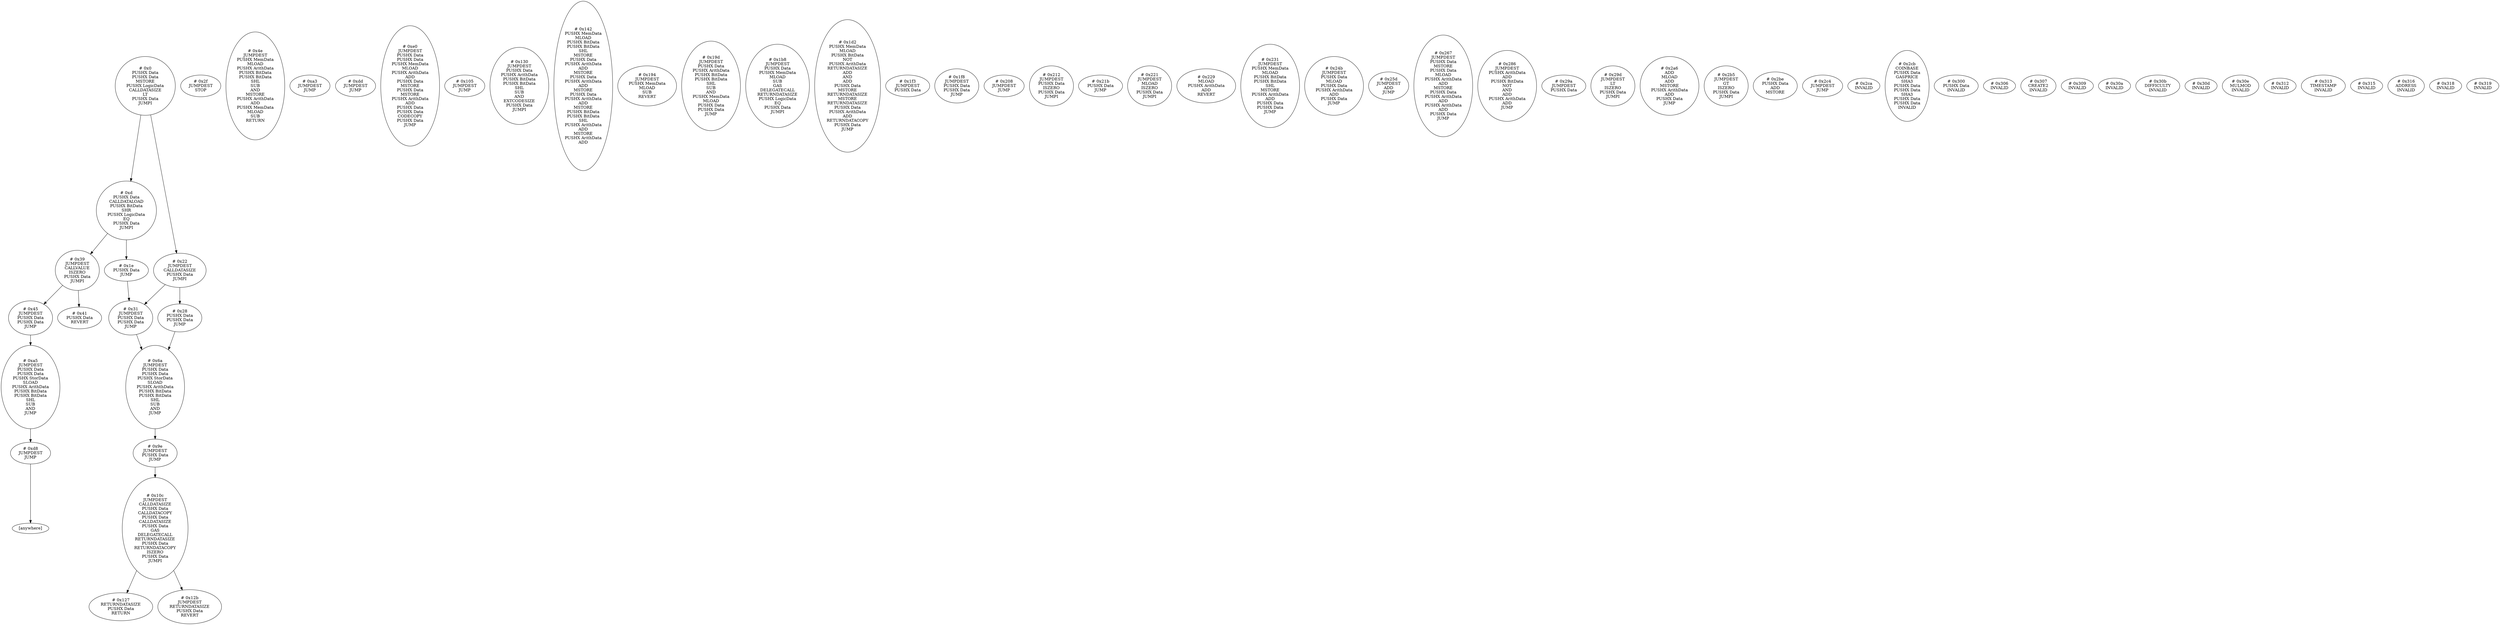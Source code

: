 /* Generated by GvGen v.1.0 (https://www.github.com/stricaud/gvgen) */

digraph G {
compound=true;
   node1 [label="[anywhere]"];
   node2 [label="# 0x0
PUSHX Data
PUSHX Data
MSTORE
PUSHX LogicData
CALLDATASIZE
LT
PUSHX Data
JUMPI
"];
   node3 [label="# 0xd
PUSHX Data
CALLDATALOAD
PUSHX BitData
SHR
PUSHX LogicData
EQ
PUSHX Data
JUMPI
"];
   node4 [label="# 0x1e
PUSHX Data
JUMP
"];
   node5 [label="# 0x22
JUMPDEST
CALLDATASIZE
PUSHX Data
JUMPI
"];
   node6 [label="# 0x28
PUSHX Data
PUSHX Data
JUMP
"];
   node7 [label="# 0x2f
JUMPDEST
STOP
"];
   node8 [label="# 0x31
JUMPDEST
PUSHX Data
PUSHX Data
JUMP
"];
   node9 [label="# 0x39
JUMPDEST
CALLVALUE
ISZERO
PUSHX Data
JUMPI
"];
   node10 [label="# 0x41
PUSHX Data
REVERT
"];
   node11 [label="# 0x45
JUMPDEST
PUSHX Data
PUSHX Data
JUMP
"];
   node12 [label="# 0x4e
JUMPDEST
PUSHX MemData
MLOAD
PUSHX ArithData
PUSHX BitData
PUSHX BitData
SHL
SUB
AND
MSTORE
PUSHX ArithData
ADD
PUSHX MemData
MLOAD
SUB
RETURN
"];
   node13 [label="# 0x6a
JUMPDEST
PUSHX Data
PUSHX Data
PUSHX StorData
SLOAD
PUSHX ArithData
PUSHX BitData
PUSHX BitData
SHL
SUB
AND
JUMP
"];
   node14 [label="# 0x9e
JUMPDEST
PUSHX Data
JUMP
"];
   node15 [label="# 0xa3
JUMPDEST
JUMP
"];
   node16 [label="# 0xa5
JUMPDEST
PUSHX Data
PUSHX Data
PUSHX StorData
SLOAD
PUSHX ArithData
PUSHX BitData
PUSHX BitData
SHL
SUB
AND
JUMP
"];
   node17 [label="# 0xd8
JUMPDEST
JUMP
"];
   node18 [label="# 0xdd
JUMPDEST
JUMP
"];
   node19 [label="# 0xe0
JUMPDEST
PUSHX Data
PUSHX Data
PUSHX MemData
MLOAD
PUSHX ArithData
ADD
PUSHX Data
MSTORE
PUSHX Data
MSTORE
PUSHX ArithData
ADD
PUSHX Data
PUSHX Data
CODECOPY
PUSHX Data
JUMP
"];
   node20 [label="# 0x105
JUMPDEST
JUMP
"];
   node21 [label="# 0x10c
JUMPDEST
CALLDATASIZE
PUSHX Data
CALLDATACOPY
PUSHX Data
CALLDATASIZE
PUSHX Data
GAS
DELEGATECALL
RETURNDATASIZE
PUSHX Data
RETURNDATACOPY
ISZERO
PUSHX Data
JUMPI
"];
   node22 [label="# 0x127
RETURNDATASIZE
PUSHX Data
RETURN
"];
   node23 [label="# 0x12b
JUMPDEST
RETURNDATASIZE
PUSHX Data
REVERT
"];
   node24 [label="# 0x130
JUMPDEST
PUSHX Data
PUSHX ArithData
PUSHX BitData
PUSHX BitData
SHL
SUB
AND
EXTCODESIZE
PUSHX Data
JUMPI
"];
   node25 [label="# 0x142
PUSHX MemData
MLOAD
PUSHX BitData
PUSHX BitData
SHL
MSTORE
PUSHX Data
PUSHX ArithData
ADD
MSTORE
PUSHX Data
PUSHX ArithData
ADD
MSTORE
PUSHX Data
PUSHX ArithData
ADD
MSTORE
PUSHX BitData
PUSHX BitData
SHL
PUSHX ArithData
ADD
MSTORE
PUSHX ArithData
ADD
"];
   node26 [label="# 0x194
JUMPDEST
PUSHX MemData
MLOAD
SUB
REVERT
"];
   node27 [label="# 0x19d
JUMPDEST
PUSHX Data
PUSHX ArithData
PUSHX BitData
PUSHX BitData
SHL
SUB
AND
PUSHX MemData
MLOAD
PUSHX Data
PUSHX Data
JUMP
"];
   node28 [label="# 0x1b8
JUMPDEST
PUSHX Data
PUSHX MemData
MLOAD
SUB
GAS
DELEGATECALL
RETURNDATASIZE
PUSHX LogicData
EQ
PUSHX Data
JUMPI
"];
   node29 [label="# 0x1d2
PUSHX MemData
MLOAD
PUSHX BitData
NOT
PUSHX ArithData
RETURNDATASIZE
ADD
AND
ADD
PUSHX Data
MSTORE
RETURNDATASIZE
MSTORE
RETURNDATASIZE
PUSHX Data
PUSHX ArithData
ADD
RETURNDATACOPY
PUSHX Data
JUMP
"];
   node30 [label="# 0x1f3
JUMPDEST
PUSHX Data
"];
   node31 [label="# 0x1f8
JUMPDEST
PUSHX Data
PUSHX Data
JUMP
"];
   node32 [label="# 0x208
JUMPDEST
JUMP
"];
   node33 [label="# 0x212
JUMPDEST
PUSHX Data
ISZERO
PUSHX Data
JUMPI
"];
   node34 [label="# 0x21b
PUSHX Data
JUMP
"];
   node35 [label="# 0x221
JUMPDEST
MLOAD
ISZERO
PUSHX Data
JUMPI
"];
   node36 [label="# 0x229
MLOAD
PUSHX ArithData
ADD
REVERT
"];
   node37 [label="# 0x231
JUMPDEST
PUSHX MemData
MLOAD
PUSHX BitData
PUSHX BitData
SHL
MSTORE
PUSHX ArithData
ADD
PUSHX Data
PUSHX Data
JUMP
"];
   node38 [label="# 0x24b
JUMPDEST
PUSHX Data
MLOAD
PUSHX Data
PUSHX ArithData
ADD
PUSHX Data
JUMP
"];
   node39 [label="# 0x25d
JUMPDEST
ADD
JUMP
"];
   node40 [label="# 0x267
JUMPDEST
PUSHX Data
MSTORE
PUSHX Data
MLOAD
PUSHX ArithData
ADD
MSTORE
PUSHX Data
PUSHX ArithData
ADD
PUSHX ArithData
ADD
PUSHX Data
JUMP
"];
   node41 [label="# 0x286
JUMPDEST
PUSHX ArithData
ADD
PUSHX BitData
NOT
AND
ADD
PUSHX ArithData
ADD
JUMP
"];
   node42 [label="# 0x29a
JUMPDEST
PUSHX Data
"];
   node43 [label="# 0x29d
JUMPDEST
LT
ISZERO
PUSHX Data
JUMPI
"];
   node44 [label="# 0x2a6
ADD
MLOAD
ADD
MSTORE
PUSHX ArithData
ADD
PUSHX Data
JUMP
"];
   node45 [label="# 0x2b5
JUMPDEST
GT
ISZERO
PUSHX Data
JUMPI
"];
   node46 [label="# 0x2be
PUSHX Data
ADD
MSTORE
"];
   node47 [label="# 0x2c4
JUMPDEST
JUMP
"];
   node48 [label="# 0x2ca
INVALID
"];
   node49 [label="# 0x2cb
COINBASE
PUSHX Data
GASPRICE
SHA3
PUSHX Data
PUSHX Data
SHA3
PUSHX Data
PUSHX Data
INVALID
"];
   node50 [label="# 0x300
PUSHX Data
INVALID
"];
   node51 [label="# 0x306
INVALID
"];
   node52 [label="# 0x307
CREATE2
INVALID
"];
   node53 [label="# 0x309
INVALID
"];
   node54 [label="# 0x30a
INVALID
"];
   node55 [label="# 0x30b
DIFFICULTY
INVALID
"];
   node56 [label="# 0x30d
INVALID
"];
   node57 [label="# 0x30e
MULMOD
INVALID
"];
   node58 [label="# 0x312
INVALID
"];
   node59 [label="# 0x313
TIMESTAMP
INVALID
"];
   node60 [label="# 0x315
INVALID
"];
   node61 [label="# 0x316
ADDRESS
INVALID
"];
   node62 [label="# 0x318
INVALID
"];
   node63 [label="# 0x319
INVALID
"];
node2->node5;
node2->node3;
node3->node9;
node3->node4;
node4->node8;
node5->node8;
node5->node6;
node6->node13;
node8->node13;
node9->node11;
node9->node10;
node11->node16;
node13->node14;
node14->node21;
node16->node17;
node17->node1;
node21->node23;
node21->node22;
}

